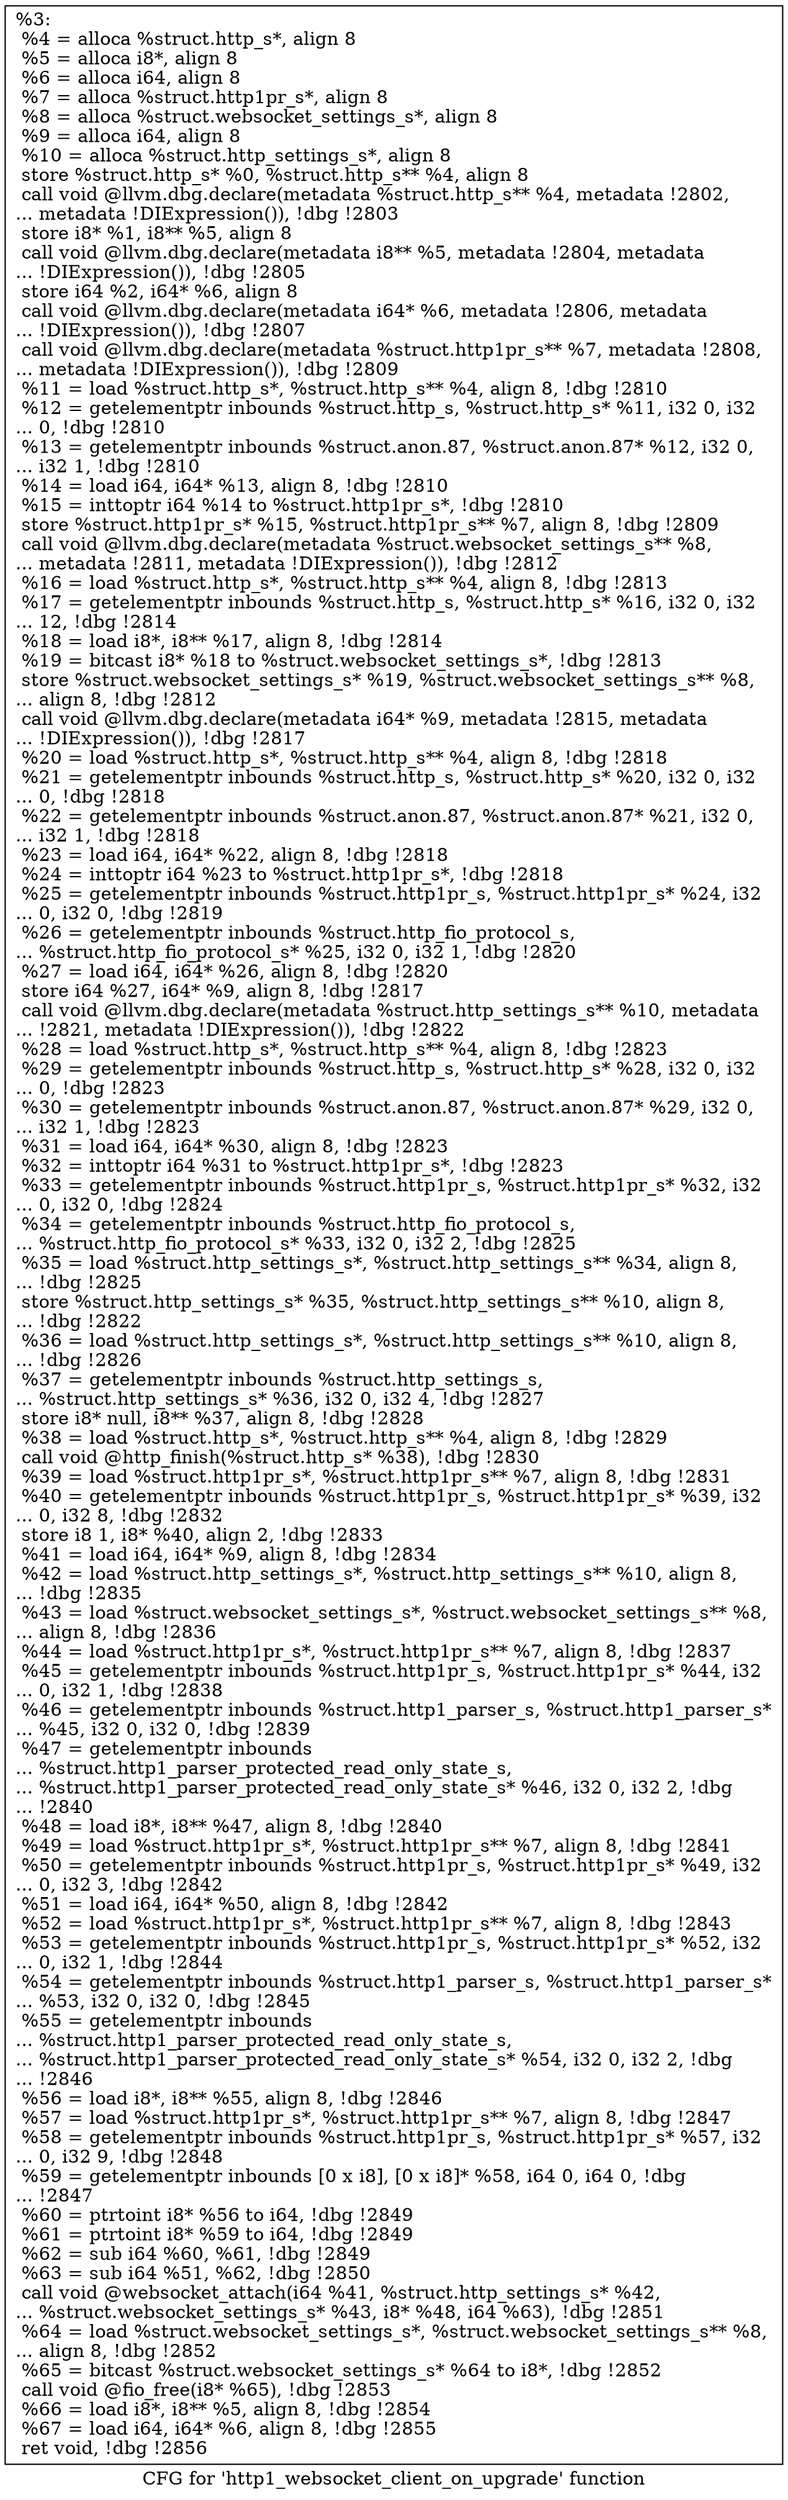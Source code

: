digraph "CFG for 'http1_websocket_client_on_upgrade' function" {
	label="CFG for 'http1_websocket_client_on_upgrade' function";

	Node0x5568521b9700 [shape=record,label="{%3:\l  %4 = alloca %struct.http_s*, align 8\l  %5 = alloca i8*, align 8\l  %6 = alloca i64, align 8\l  %7 = alloca %struct.http1pr_s*, align 8\l  %8 = alloca %struct.websocket_settings_s*, align 8\l  %9 = alloca i64, align 8\l  %10 = alloca %struct.http_settings_s*, align 8\l  store %struct.http_s* %0, %struct.http_s** %4, align 8\l  call void @llvm.dbg.declare(metadata %struct.http_s** %4, metadata !2802,\l... metadata !DIExpression()), !dbg !2803\l  store i8* %1, i8** %5, align 8\l  call void @llvm.dbg.declare(metadata i8** %5, metadata !2804, metadata\l... !DIExpression()), !dbg !2805\l  store i64 %2, i64* %6, align 8\l  call void @llvm.dbg.declare(metadata i64* %6, metadata !2806, metadata\l... !DIExpression()), !dbg !2807\l  call void @llvm.dbg.declare(metadata %struct.http1pr_s** %7, metadata !2808,\l... metadata !DIExpression()), !dbg !2809\l  %11 = load %struct.http_s*, %struct.http_s** %4, align 8, !dbg !2810\l  %12 = getelementptr inbounds %struct.http_s, %struct.http_s* %11, i32 0, i32\l... 0, !dbg !2810\l  %13 = getelementptr inbounds %struct.anon.87, %struct.anon.87* %12, i32 0,\l... i32 1, !dbg !2810\l  %14 = load i64, i64* %13, align 8, !dbg !2810\l  %15 = inttoptr i64 %14 to %struct.http1pr_s*, !dbg !2810\l  store %struct.http1pr_s* %15, %struct.http1pr_s** %7, align 8, !dbg !2809\l  call void @llvm.dbg.declare(metadata %struct.websocket_settings_s** %8,\l... metadata !2811, metadata !DIExpression()), !dbg !2812\l  %16 = load %struct.http_s*, %struct.http_s** %4, align 8, !dbg !2813\l  %17 = getelementptr inbounds %struct.http_s, %struct.http_s* %16, i32 0, i32\l... 12, !dbg !2814\l  %18 = load i8*, i8** %17, align 8, !dbg !2814\l  %19 = bitcast i8* %18 to %struct.websocket_settings_s*, !dbg !2813\l  store %struct.websocket_settings_s* %19, %struct.websocket_settings_s** %8,\l... align 8, !dbg !2812\l  call void @llvm.dbg.declare(metadata i64* %9, metadata !2815, metadata\l... !DIExpression()), !dbg !2817\l  %20 = load %struct.http_s*, %struct.http_s** %4, align 8, !dbg !2818\l  %21 = getelementptr inbounds %struct.http_s, %struct.http_s* %20, i32 0, i32\l... 0, !dbg !2818\l  %22 = getelementptr inbounds %struct.anon.87, %struct.anon.87* %21, i32 0,\l... i32 1, !dbg !2818\l  %23 = load i64, i64* %22, align 8, !dbg !2818\l  %24 = inttoptr i64 %23 to %struct.http1pr_s*, !dbg !2818\l  %25 = getelementptr inbounds %struct.http1pr_s, %struct.http1pr_s* %24, i32\l... 0, i32 0, !dbg !2819\l  %26 = getelementptr inbounds %struct.http_fio_protocol_s,\l... %struct.http_fio_protocol_s* %25, i32 0, i32 1, !dbg !2820\l  %27 = load i64, i64* %26, align 8, !dbg !2820\l  store i64 %27, i64* %9, align 8, !dbg !2817\l  call void @llvm.dbg.declare(metadata %struct.http_settings_s** %10, metadata\l... !2821, metadata !DIExpression()), !dbg !2822\l  %28 = load %struct.http_s*, %struct.http_s** %4, align 8, !dbg !2823\l  %29 = getelementptr inbounds %struct.http_s, %struct.http_s* %28, i32 0, i32\l... 0, !dbg !2823\l  %30 = getelementptr inbounds %struct.anon.87, %struct.anon.87* %29, i32 0,\l... i32 1, !dbg !2823\l  %31 = load i64, i64* %30, align 8, !dbg !2823\l  %32 = inttoptr i64 %31 to %struct.http1pr_s*, !dbg !2823\l  %33 = getelementptr inbounds %struct.http1pr_s, %struct.http1pr_s* %32, i32\l... 0, i32 0, !dbg !2824\l  %34 = getelementptr inbounds %struct.http_fio_protocol_s,\l... %struct.http_fio_protocol_s* %33, i32 0, i32 2, !dbg !2825\l  %35 = load %struct.http_settings_s*, %struct.http_settings_s** %34, align 8,\l... !dbg !2825\l  store %struct.http_settings_s* %35, %struct.http_settings_s** %10, align 8,\l... !dbg !2822\l  %36 = load %struct.http_settings_s*, %struct.http_settings_s** %10, align 8,\l... !dbg !2826\l  %37 = getelementptr inbounds %struct.http_settings_s,\l... %struct.http_settings_s* %36, i32 0, i32 4, !dbg !2827\l  store i8* null, i8** %37, align 8, !dbg !2828\l  %38 = load %struct.http_s*, %struct.http_s** %4, align 8, !dbg !2829\l  call void @http_finish(%struct.http_s* %38), !dbg !2830\l  %39 = load %struct.http1pr_s*, %struct.http1pr_s** %7, align 8, !dbg !2831\l  %40 = getelementptr inbounds %struct.http1pr_s, %struct.http1pr_s* %39, i32\l... 0, i32 8, !dbg !2832\l  store i8 1, i8* %40, align 2, !dbg !2833\l  %41 = load i64, i64* %9, align 8, !dbg !2834\l  %42 = load %struct.http_settings_s*, %struct.http_settings_s** %10, align 8,\l... !dbg !2835\l  %43 = load %struct.websocket_settings_s*, %struct.websocket_settings_s** %8,\l... align 8, !dbg !2836\l  %44 = load %struct.http1pr_s*, %struct.http1pr_s** %7, align 8, !dbg !2837\l  %45 = getelementptr inbounds %struct.http1pr_s, %struct.http1pr_s* %44, i32\l... 0, i32 1, !dbg !2838\l  %46 = getelementptr inbounds %struct.http1_parser_s, %struct.http1_parser_s*\l... %45, i32 0, i32 0, !dbg !2839\l  %47 = getelementptr inbounds\l... %struct.http1_parser_protected_read_only_state_s,\l... %struct.http1_parser_protected_read_only_state_s* %46, i32 0, i32 2, !dbg\l... !2840\l  %48 = load i8*, i8** %47, align 8, !dbg !2840\l  %49 = load %struct.http1pr_s*, %struct.http1pr_s** %7, align 8, !dbg !2841\l  %50 = getelementptr inbounds %struct.http1pr_s, %struct.http1pr_s* %49, i32\l... 0, i32 3, !dbg !2842\l  %51 = load i64, i64* %50, align 8, !dbg !2842\l  %52 = load %struct.http1pr_s*, %struct.http1pr_s** %7, align 8, !dbg !2843\l  %53 = getelementptr inbounds %struct.http1pr_s, %struct.http1pr_s* %52, i32\l... 0, i32 1, !dbg !2844\l  %54 = getelementptr inbounds %struct.http1_parser_s, %struct.http1_parser_s*\l... %53, i32 0, i32 0, !dbg !2845\l  %55 = getelementptr inbounds\l... %struct.http1_parser_protected_read_only_state_s,\l... %struct.http1_parser_protected_read_only_state_s* %54, i32 0, i32 2, !dbg\l... !2846\l  %56 = load i8*, i8** %55, align 8, !dbg !2846\l  %57 = load %struct.http1pr_s*, %struct.http1pr_s** %7, align 8, !dbg !2847\l  %58 = getelementptr inbounds %struct.http1pr_s, %struct.http1pr_s* %57, i32\l... 0, i32 9, !dbg !2848\l  %59 = getelementptr inbounds [0 x i8], [0 x i8]* %58, i64 0, i64 0, !dbg\l... !2847\l  %60 = ptrtoint i8* %56 to i64, !dbg !2849\l  %61 = ptrtoint i8* %59 to i64, !dbg !2849\l  %62 = sub i64 %60, %61, !dbg !2849\l  %63 = sub i64 %51, %62, !dbg !2850\l  call void @websocket_attach(i64 %41, %struct.http_settings_s* %42,\l... %struct.websocket_settings_s* %43, i8* %48, i64 %63), !dbg !2851\l  %64 = load %struct.websocket_settings_s*, %struct.websocket_settings_s** %8,\l... align 8, !dbg !2852\l  %65 = bitcast %struct.websocket_settings_s* %64 to i8*, !dbg !2852\l  call void @fio_free(i8* %65), !dbg !2853\l  %66 = load i8*, i8** %5, align 8, !dbg !2854\l  %67 = load i64, i64* %6, align 8, !dbg !2855\l  ret void, !dbg !2856\l}"];
}
